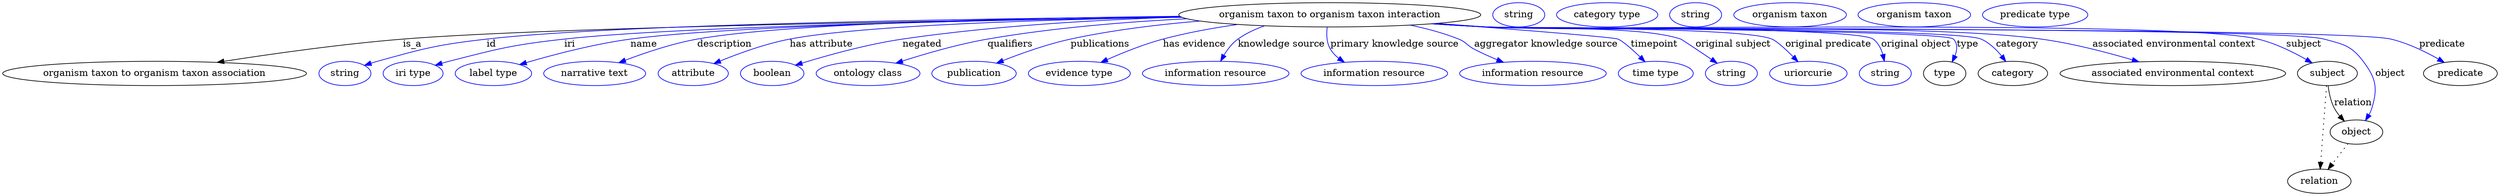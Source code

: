 digraph {
	graph [bb="0,0,3691.5,283"];
	node [label="\N"];
	"organism taxon to organism taxon interaction"	[height=0.5,
		label="organism taxon to organism taxon interaction",
		pos="1962.9,265",
		width=6.2106];
	"organism taxon to organism taxon association"	[height=0.5,
		pos="224.88,178",
		width=6.2467];
	"organism taxon to organism taxon interaction" -> "organism taxon to organism taxon association"	[label=is_a,
		lp="606.88,221.5",
		pos="e,317.59,194.46 1743.8,261.33 1415.1,256.81 809.58,246.44 592.88,229 502.96,221.76 401.4,207.5 327.79,196.06"];
	id	[color=blue,
		height=0.5,
		label=string,
		pos="505.88,178",
		width=1.0652];
	"organism taxon to organism taxon interaction" -> id	[color=blue,
		label=id,
		lp="724.88,221.5",
		pos="e,534.86,190.01 1741.7,262.31 1438.5,259.22 909.49,250.81 717.88,229 644.01,220.59 625.55,215.79 553.88,196 550.77,195.14 547.57,\
194.18 544.37,193.17",
		style=solid];
	iri	[color=blue,
		height=0.5,
		label="iri type",
		pos="606.88,178",
		width=1.2277];
	"organism taxon to organism taxon interaction" -> iri	[color=blue,
		label=iri,
		lp="842.88,221.5",
		pos="e,639.49,190.16 1744.1,261.25 1466.9,257.06 1004.8,247.54 834.88,229 756.2,220.41 736.6,215.46 659.88,196 656.45,195.13 652.92,194.16 \
649.38,193.14",
		style=solid];
	name	[color=blue,
		height=0.5,
		label="label type",
		pos="725.88,178",
		width=1.5707];
	"organism taxon to organism taxon interaction" -> name	[color=blue,
		label=name,
		lp="947.88,221.5",
		pos="e,764.5,191.18 1742.8,261.82 1486.6,258.36 1079.4,249.72 927.88,229 874.48,221.7 814.71,205.92 774.13,194.03",
		style=solid];
	description	[color=blue,
		height=0.5,
		label="narrative text",
		pos="875.88,178",
		width=2.0943];
	"organism taxon to organism taxon interaction" -> description	[color=blue,
		label=description,
		lp="1067.4,221.5",
		pos="e,911.44,193.95 1740.6,262.89 1508,260.45 1158.6,252.77 1026.9,229 990.38,222.41 950.61,208.97 921.05,197.69",
		style=solid];
	"has attribute"	[color=blue,
		height=0.5,
		label=attribute,
		pos="1020.9,178",
		width=1.4443];
	"organism taxon to organism taxon interaction" -> "has attribute"	[color=blue,
		label="has attribute",
		lp="1209.9,221.5",
		pos="e,1051.4,192.73 1743.1,261.62 1545.3,258.16 1269.8,249.68 1162.9,229 1127.4,222.14 1088.9,208.11 1060.9,196.66",
		style=solid];
	negated	[color=blue,
		height=0.5,
		label=boolean,
		pos="1137.9,178",
		width=1.2999];
	"organism taxon to organism taxon interaction" -> negated	[color=blue,
		label=negated,
		lp="1358.9,221.5",
		pos="e,1172.1,190.33 1742.9,261.61 1620.7,257.84 1466.3,249.03 1329.9,229 1278.3,221.42 1220.5,205.31 1182,193.41",
		style=solid];
	qualifiers	[color=blue,
		height=0.5,
		label="ontology class",
		pos="1278.9,178",
		width=2.1304];
	"organism taxon to organism taxon interaction" -> qualifiers	[color=blue,
		label=qualifiers,
		lp="1489.4,221.5",
		pos="e,1320.2,193.28 1751.4,259.15 1660,254.54 1552.2,245.74 1455.9,229 1412.6,221.48 1364.7,207.6 1329.7,196.37",
		style=solid];
	publications	[color=blue,
		height=0.5,
		label=publication,
		pos="1435.9,178",
		width=1.7332];
	"organism taxon to organism taxon interaction" -> publications	[color=blue,
		label=publications,
		lp="1622.9,221.5",
		pos="e,1469.3,193.32 1770.5,255.76 1708.8,250.65 1640.5,242.38 1578.9,229 1544.4,221.52 1506.8,208.14 1478.8,197.11",
		style=solid];
	"has evidence"	[color=blue,
		height=0.5,
		label="evidence type",
		pos="1591.9,178",
		width=2.0943];
	"organism taxon to organism taxon interaction" -> "has evidence"	[color=blue,
		label="has evidence",
		lp="1762.4,221.5",
		pos="e,1623.8,194.37 1826.4,250.69 1790.2,245.52 1751.2,238.48 1715.9,229 1687.5,221.39 1656.9,209.08 1633.2,198.58",
		style=solid];
	"knowledge source"	[color=blue,
		height=0.5,
		label="information resource",
		pos="1793.9,178",
		width=3.015];
	"organism taxon to organism taxon interaction" -> "knowledge source"	[color=blue,
		label="knowledge source",
		lp="1891.4,221.5",
		pos="e,1801.2,196.24 1866.4,248.68 1852.4,243.82 1838.7,237.42 1826.9,229 1818.3,222.9 1811.4,213.84 1806.1,205.1",
		style=solid];
	"primary knowledge source"	[color=blue,
		height=0.5,
		label="information resource",
		pos="2028.9,178",
		width=3.015];
	"organism taxon to organism taxon interaction" -> "primary knowledge source"	[color=blue,
		label="primary knowledge source",
		lp="2058.9,221.5",
		pos="e,1984.5,194.65 1959.1,246.59 1957.8,236.37 1958,223.63 1963.9,214 1967,208.82 1971.3,204.35 1976.1,200.52",
		style=solid];
	"aggregator knowledge source"	[color=blue,
		height=0.5,
		label="information resource",
		pos="2263.9,178",
		width=3.015];
	"organism taxon to organism taxon interaction" -> "aggregator knowledge source"	[color=blue,
		label="aggregator knowledge source",
		lp="2283.4,221.5",
		pos="e,2220.2,194.64 2081.9,249.74 2106.2,244.74 2131.3,238.02 2153.9,229 2165.2,224.48 2166.1,219.64 2176.9,214 2187.6,208.42 2199.4,\
203.13 2210.8,198.44",
		style=solid];
	timepoint	[color=blue,
		height=0.5,
		label="time type",
		pos="2445.9,178",
		width=1.5346];
	"organism taxon to organism taxon interaction" -> timepoint	[color=blue,
		label=timepoint,
		lp="2443.9,221.5",
		pos="e,2429.9,195.38 2120.7,252.22 2239.7,243.16 2383.5,231.73 2389.9,229 2397.3,225.82 2410.6,214.01 2422.5,202.67",
		style=solid];
	"original subject"	[color=blue,
		height=0.5,
		label=string,
		pos="2557.9,178",
		width=1.0652];
	"organism taxon to organism taxon interaction" -> "original subject"	[color=blue,
		label="original subject",
		lp="2560.9,221.5",
		pos="e,2536.8,193.27 2121.1,252.24 2146.1,250.44 2171.7,248.64 2195.9,247 2259.6,242.67 2422.3,249.42 2482.9,229 2484.2,228.55 2507.9,\
212.7 2528.3,198.97",
		style=solid];
	"original predicate"	[color=blue,
		height=0.5,
		label=uriorcurie,
		pos="2671.9,178",
		width=1.5887];
	"organism taxon to organism taxon interaction" -> "original predicate"	[color=blue,
		label="original predicate",
		lp="2701.4,221.5",
		pos="e,2656.6,195.46 2117.9,252.03 2143.9,250.21 2170.7,248.46 2195.9,247 2242.7,244.29 2574.6,247.05 2617.9,229 2625.2,225.96 2638.1,\
214.15 2649.4,202.78",
		style=solid];
	"original object"	[color=blue,
		height=0.5,
		label=string,
		pos="2785.9,178",
		width=1.0652];
	"organism taxon to organism taxon interaction" -> "original object"	[color=blue,
		label="original object",
		lp="2831.4,221.5",
		pos="e,2784.5,196.31 2116.4,251.9 2142.9,250.06 2170.2,248.34 2195.9,247 2227.6,245.34 2742.2,247.69 2767.9,229 2775.3,223.62 2779.7,\
214.9 2782.2,206.24",
		style=solid];
	type	[height=0.5,
		pos="2873.9,178",
		width=0.86659];
	"organism taxon to organism taxon interaction" -> type	[color=blue,
		label=type,
		lp="2907.9,221.5",
		pos="e,2884.9,194.95 2115.7,251.82 2142.4,249.99 2170,248.28 2195.9,247 2215.1,246.05 2873.5,242.75 2886.9,229 2893.3,222.4 2892.5,213.03 \
2889.2,204.19",
		style=solid];
	category	[height=0.5,
		pos="2974.9,178",
		width=1.4263];
	"organism taxon to organism taxon interaction" -> category	[color=blue,
		label=category,
		lp="2981.4,221.5",
		pos="e,2964.4,195.81 2115.4,251.81 2142.2,249.97 2169.9,248.27 2195.9,247 2236.5,245.02 2890.7,245.6 2927.9,229 2939.9,223.61 2950.4,\
213.5 2958.3,203.77",
		style=solid];
	"associated environmental context"	[height=0.5,
		pos="3210.9,178",
		width=4.6399];
	"organism taxon to organism taxon interaction" -> "associated environmental context"	[color=blue,
		label="associated environmental context",
		lp="3213.4,221.5",
		pos="e,3160.9,195.28 2115.1,251.77 2142,249.93 2169.7,248.24 2195.9,247 2378.2,238.36 2836.1,253.94 3016.9,229 3062.6,222.7 3113,209.5 \
3151,198.25",
		style=solid];
	subject	[height=0.5,
		pos="3439.9,178",
		width=1.2277];
	"organism taxon to organism taxon interaction" -> subject	[color=blue,
		label=subject,
		lp="3404.9,221.5",
		pos="e,3417.5,193.58 2114.1,251.7 2141.3,249.85 2169.4,248.17 2195.9,247 2259.3,244.19 3276.2,243.82 3337.9,229 3363,222.96 3389.2,209.97 \
3408.7,198.75",
		style=solid];
	object	[height=0.5,
		pos="3482.9,91",
		width=1.0832];
	"organism taxon to organism taxon interaction" -> object	[color=blue,
		label=object,
		lp="3532.9,178",
		pos="e,3496.3,108.09 2113.8,251.7 2141.1,249.84 2169.3,248.16 2195.9,247 2264.7,243.99 3368.5,247.09 3434.9,229 3463.5,221.21 3475.1,\
219.7 3492.9,196 3511.6,171.06 3514.8,156.9 3505.9,127 3504.8,123.55 3503.4,120.13 3501.6,116.85",
		style=solid];
	predicate	[height=0.5,
		pos="3636.9,178",
		width=1.5165];
	"organism taxon to organism taxon interaction" -> predicate	[color=blue,
		label=predicate,
		lp="3609.9,221.5",
		pos="e,3613,194.32 2113.5,251.69 2140.9,249.83 2169.2,248.15 2195.9,247 2270.2,243.79 3461.5,246.14 3533.9,229 3558.8,223.1 3584.6,210.51 \
3604.2,199.44",
		style=solid];
	association_type	[color=blue,
		height=0.5,
		label=string,
		pos="2242.9,265",
		width=1.0652];
	association_category	[color=blue,
		height=0.5,
		label="category type",
		pos="2373.9,265",
		width=2.0762];
	"organism taxon to organism taxon interaction_associated environmental context"	[color=blue,
		height=0.5,
		label=string,
		pos="2504.9,265",
		width=1.0652];
	subject -> object	[label=relation,
		lp="3477.9,134.5",
		pos="e,3465,107.23 3441,159.55 3442.2,149.57 3444.7,137.07 3449.9,127 3452.1,122.68 3455,118.52 3458.2,114.66"];
	relation	[height=0.5,
		pos="3427.9,18",
		width=1.2999];
	subject -> relation	[pos="e,3429.2,36.188 3438.6,159.79 3436.5,132.48 3432.4,78.994 3430,46.38",
		style=dotted];
	"organism taxon to organism taxon interaction_subject"	[color=blue,
		height=0.5,
		label="organism taxon",
		pos="2644.9,265",
		width=2.3109];
	object -> relation	[pos="e,3440.7,35.54 3470.4,73.889 3463.5,64.939 3454.7,53.617 3446.9,43.584",
		style=dotted];
	"organism taxon to organism taxon interaction_object"	[color=blue,
		height=0.5,
		label="organism taxon",
		pos="2828.9,265",
		width=2.3109];
	"organism taxon to organism taxon interaction_predicate"	[color=blue,
		height=0.5,
		label="predicate type",
		pos="3007.9,265",
		width=2.1665];
}
